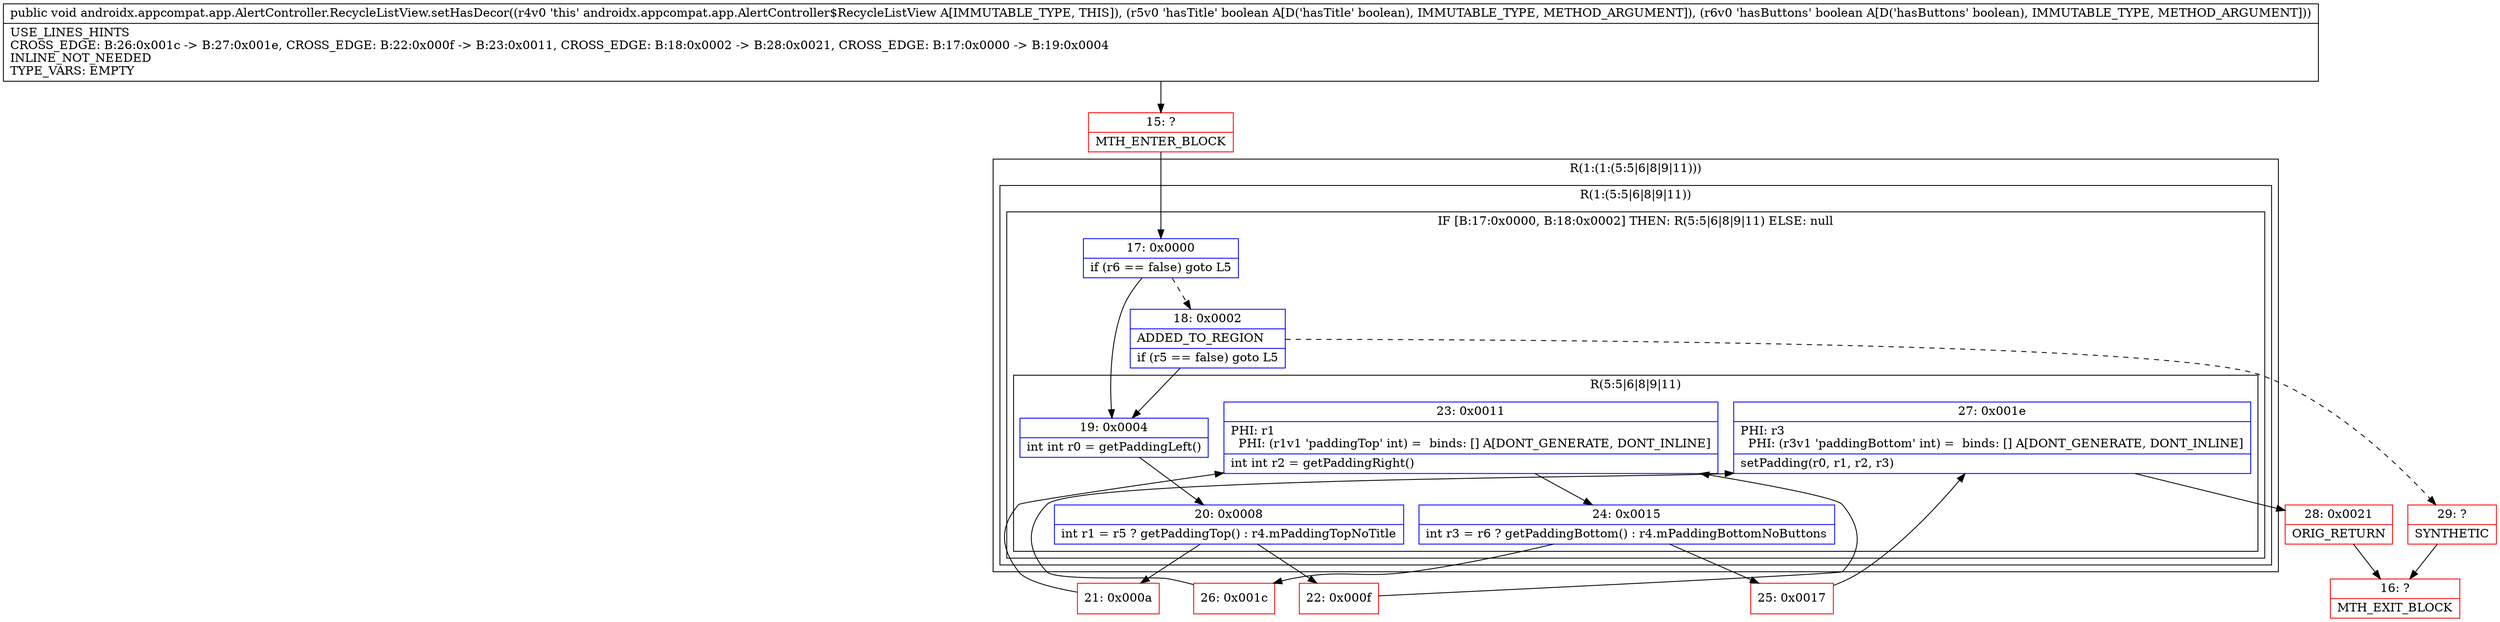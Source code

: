 digraph "CFG forandroidx.appcompat.app.AlertController.RecycleListView.setHasDecor(ZZ)V" {
subgraph cluster_Region_2009022910 {
label = "R(1:(1:(5:5|6|8|9|11)))";
node [shape=record,color=blue];
subgraph cluster_Region_817758324 {
label = "R(1:(5:5|6|8|9|11))";
node [shape=record,color=blue];
subgraph cluster_IfRegion_814192888 {
label = "IF [B:17:0x0000, B:18:0x0002] THEN: R(5:5|6|8|9|11) ELSE: null";
node [shape=record,color=blue];
Node_17 [shape=record,label="{17\:\ 0x0000|if (r6 == false) goto L5\l}"];
Node_18 [shape=record,label="{18\:\ 0x0002|ADDED_TO_REGION\l|if (r5 == false) goto L5\l}"];
subgraph cluster_Region_346777959 {
label = "R(5:5|6|8|9|11)";
node [shape=record,color=blue];
Node_19 [shape=record,label="{19\:\ 0x0004|int int r0 = getPaddingLeft()\l}"];
Node_20 [shape=record,label="{20\:\ 0x0008|int r1 = r5 ? getPaddingTop() : r4.mPaddingTopNoTitle\l}"];
Node_23 [shape=record,label="{23\:\ 0x0011|PHI: r1 \l  PHI: (r1v1 'paddingTop' int) =  binds: [] A[DONT_GENERATE, DONT_INLINE]\l|int int r2 = getPaddingRight()\l}"];
Node_24 [shape=record,label="{24\:\ 0x0015|int r3 = r6 ? getPaddingBottom() : r4.mPaddingBottomNoButtons\l}"];
Node_27 [shape=record,label="{27\:\ 0x001e|PHI: r3 \l  PHI: (r3v1 'paddingBottom' int) =  binds: [] A[DONT_GENERATE, DONT_INLINE]\l|setPadding(r0, r1, r2, r3)\l}"];
}
}
}
}
Node_15 [shape=record,color=red,label="{15\:\ ?|MTH_ENTER_BLOCK\l}"];
Node_29 [shape=record,color=red,label="{29\:\ ?|SYNTHETIC\l}"];
Node_16 [shape=record,color=red,label="{16\:\ ?|MTH_EXIT_BLOCK\l}"];
Node_21 [shape=record,color=red,label="{21\:\ 0x000a}"];
Node_25 [shape=record,color=red,label="{25\:\ 0x0017}"];
Node_28 [shape=record,color=red,label="{28\:\ 0x0021|ORIG_RETURN\l}"];
Node_26 [shape=record,color=red,label="{26\:\ 0x001c}"];
Node_22 [shape=record,color=red,label="{22\:\ 0x000f}"];
MethodNode[shape=record,label="{public void androidx.appcompat.app.AlertController.RecycleListView.setHasDecor((r4v0 'this' androidx.appcompat.app.AlertController$RecycleListView A[IMMUTABLE_TYPE, THIS]), (r5v0 'hasTitle' boolean A[D('hasTitle' boolean), IMMUTABLE_TYPE, METHOD_ARGUMENT]), (r6v0 'hasButtons' boolean A[D('hasButtons' boolean), IMMUTABLE_TYPE, METHOD_ARGUMENT]))  | USE_LINES_HINTS\lCROSS_EDGE: B:26:0x001c \-\> B:27:0x001e, CROSS_EDGE: B:22:0x000f \-\> B:23:0x0011, CROSS_EDGE: B:18:0x0002 \-\> B:28:0x0021, CROSS_EDGE: B:17:0x0000 \-\> B:19:0x0004\lINLINE_NOT_NEEDED\lTYPE_VARS: EMPTY\l}"];
MethodNode -> Node_15;Node_17 -> Node_18[style=dashed];
Node_17 -> Node_19;
Node_18 -> Node_19;
Node_18 -> Node_29[style=dashed];
Node_19 -> Node_20;
Node_20 -> Node_21;
Node_20 -> Node_22;
Node_23 -> Node_24;
Node_24 -> Node_25;
Node_24 -> Node_26;
Node_27 -> Node_28;
Node_15 -> Node_17;
Node_29 -> Node_16;
Node_21 -> Node_23;
Node_25 -> Node_27;
Node_28 -> Node_16;
Node_26 -> Node_27;
Node_22 -> Node_23;
}

